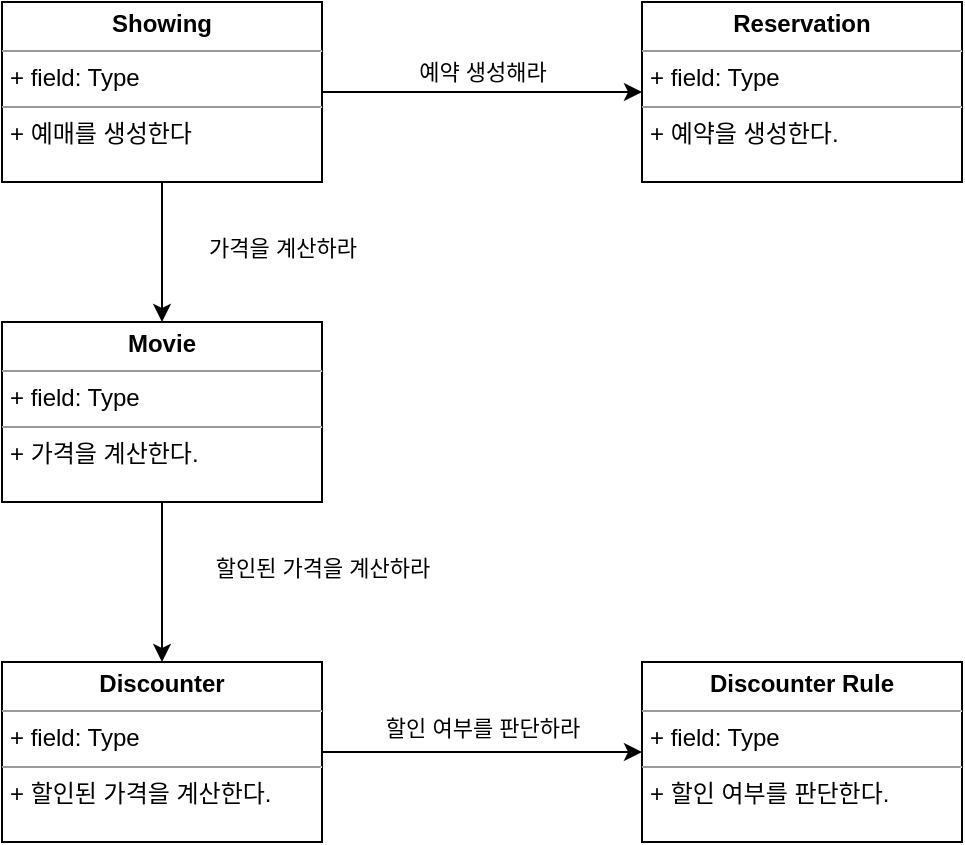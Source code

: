 <mxfile version="21.3.4" type="github" pages="2">
  <diagram name="클래스 다이어그램" id="fg0hdYamoDkEO5FkSazv">
    <mxGraphModel dx="1000" dy="559" grid="1" gridSize="10" guides="1" tooltips="1" connect="1" arrows="1" fold="1" page="1" pageScale="1" pageWidth="827" pageHeight="1169" math="0" shadow="0">
      <root>
        <mxCell id="0" />
        <mxCell id="1" parent="0" />
        <mxCell id="N9k6go1t3sRG1Ku_PZO6-28" style="edgeStyle=orthogonalEdgeStyle;rounded=0;orthogonalLoop=1;jettySize=auto;html=1;" edge="1" parent="1" source="N9k6go1t3sRG1Ku_PZO6-14" target="N9k6go1t3sRG1Ku_PZO6-21">
          <mxGeometry relative="1" as="geometry" />
        </mxCell>
        <mxCell id="N9k6go1t3sRG1Ku_PZO6-31" style="edgeStyle=orthogonalEdgeStyle;rounded=0;orthogonalLoop=1;jettySize=auto;html=1;" edge="1" parent="1" source="N9k6go1t3sRG1Ku_PZO6-14" target="N9k6go1t3sRG1Ku_PZO6-30">
          <mxGeometry relative="1" as="geometry" />
        </mxCell>
        <mxCell id="N9k6go1t3sRG1Ku_PZO6-14" value="&lt;p style=&quot;margin:0px;margin-top:4px;text-align:center;&quot;&gt;&lt;b&gt;Showing&lt;/b&gt;&lt;/p&gt;&lt;hr size=&quot;1&quot;&gt;&lt;p style=&quot;margin:0px;margin-left:4px;&quot;&gt;+ field: Type&lt;/p&gt;&lt;hr size=&quot;1&quot;&gt;&lt;p style=&quot;margin:0px;margin-left:4px;&quot;&gt;+ 예매를 생성한다&lt;/p&gt;" style="verticalAlign=top;align=left;overflow=fill;fontSize=12;fontFamily=Helvetica;html=1;whiteSpace=wrap;" vertex="1" parent="1">
          <mxGeometry x="40" y="40" width="160" height="90" as="geometry" />
        </mxCell>
        <mxCell id="N9k6go1t3sRG1Ku_PZO6-21" value="&lt;p style=&quot;margin:0px;margin-top:4px;text-align:center;&quot;&gt;&lt;b&gt;Reservation&lt;/b&gt;&lt;/p&gt;&lt;hr size=&quot;1&quot;&gt;&lt;p style=&quot;margin:0px;margin-left:4px;&quot;&gt;+ field: Type&lt;/p&gt;&lt;hr size=&quot;1&quot;&gt;&lt;p style=&quot;margin:0px;margin-left:4px;&quot;&gt;+ 예약을 생성한다.&lt;/p&gt;" style="verticalAlign=top;align=left;overflow=fill;fontSize=12;fontFamily=Helvetica;html=1;whiteSpace=wrap;" vertex="1" parent="1">
          <mxGeometry x="360" y="40" width="160" height="90" as="geometry" />
        </mxCell>
        <mxCell id="N9k6go1t3sRG1Ku_PZO6-33" style="edgeStyle=orthogonalEdgeStyle;rounded=0;orthogonalLoop=1;jettySize=auto;html=1;" edge="1" parent="1" source="N9k6go1t3sRG1Ku_PZO6-30" target="N9k6go1t3sRG1Ku_PZO6-32">
          <mxGeometry relative="1" as="geometry" />
        </mxCell>
        <mxCell id="N9k6go1t3sRG1Ku_PZO6-30" value="&lt;p style=&quot;margin:0px;margin-top:4px;text-align:center;&quot;&gt;&lt;b&gt;Movie&lt;/b&gt;&lt;/p&gt;&lt;hr size=&quot;1&quot;&gt;&lt;p style=&quot;margin:0px;margin-left:4px;&quot;&gt;+ field: Type&lt;/p&gt;&lt;hr size=&quot;1&quot;&gt;&lt;p style=&quot;margin:0px;margin-left:4px;&quot;&gt;+ 가격을 계산한다.&lt;/p&gt;" style="verticalAlign=top;align=left;overflow=fill;fontSize=12;fontFamily=Helvetica;html=1;whiteSpace=wrap;" vertex="1" parent="1">
          <mxGeometry x="40" y="200" width="160" height="90" as="geometry" />
        </mxCell>
        <mxCell id="N9k6go1t3sRG1Ku_PZO6-35" style="edgeStyle=orthogonalEdgeStyle;rounded=0;orthogonalLoop=1;jettySize=auto;html=1;" edge="1" parent="1" source="N9k6go1t3sRG1Ku_PZO6-32" target="N9k6go1t3sRG1Ku_PZO6-34">
          <mxGeometry relative="1" as="geometry" />
        </mxCell>
        <mxCell id="N9k6go1t3sRG1Ku_PZO6-32" value="&lt;p style=&quot;margin:0px;margin-top:4px;text-align:center;&quot;&gt;&lt;b&gt;Discounter&lt;/b&gt;&lt;/p&gt;&lt;hr size=&quot;1&quot;&gt;&lt;p style=&quot;margin:0px;margin-left:4px;&quot;&gt;+ field: Type&lt;/p&gt;&lt;hr size=&quot;1&quot;&gt;&lt;p style=&quot;margin:0px;margin-left:4px;&quot;&gt;+ 할인된 가격을 계산한다.&lt;/p&gt;" style="verticalAlign=top;align=left;overflow=fill;fontSize=12;fontFamily=Helvetica;html=1;whiteSpace=wrap;" vertex="1" parent="1">
          <mxGeometry x="40" y="370" width="160" height="90" as="geometry" />
        </mxCell>
        <mxCell id="N9k6go1t3sRG1Ku_PZO6-34" value="&lt;p style=&quot;margin:0px;margin-top:4px;text-align:center;&quot;&gt;&lt;b&gt;Discounter Rule&lt;/b&gt;&lt;/p&gt;&lt;hr size=&quot;1&quot;&gt;&lt;p style=&quot;margin:0px;margin-left:4px;&quot;&gt;+ field: Type&lt;/p&gt;&lt;hr size=&quot;1&quot;&gt;&lt;p style=&quot;margin:0px;margin-left:4px;&quot;&gt;+ 할인 여부를 판단한다.&lt;/p&gt;" style="verticalAlign=top;align=left;overflow=fill;fontSize=12;fontFamily=Helvetica;html=1;whiteSpace=wrap;" vertex="1" parent="1">
          <mxGeometry x="360" y="370" width="160" height="90" as="geometry" />
        </mxCell>
        <mxCell id="N9k6go1t3sRG1Ku_PZO6-37" value="예약 생성해라" style="text;html=1;align=center;verticalAlign=middle;resizable=0;points=[];autosize=1;strokeColor=none;fillColor=none;fontSize=11;fontFamily=Helvetica;fontColor=default;" vertex="1" parent="1">
          <mxGeometry x="235" y="60" width="90" height="30" as="geometry" />
        </mxCell>
        <mxCell id="N9k6go1t3sRG1Ku_PZO6-38" value="가격을 계산하라" style="text;html=1;align=center;verticalAlign=middle;resizable=0;points=[];autosize=1;strokeColor=none;fillColor=none;fontSize=11;fontFamily=Helvetica;fontColor=default;" vertex="1" parent="1">
          <mxGeometry x="130" y="148" width="100" height="30" as="geometry" />
        </mxCell>
        <mxCell id="N9k6go1t3sRG1Ku_PZO6-39" value="할인된 가격을 계산하라" style="text;html=1;align=center;verticalAlign=middle;resizable=0;points=[];autosize=1;strokeColor=none;fillColor=none;fontSize=11;fontFamily=Helvetica;fontColor=default;" vertex="1" parent="1">
          <mxGeometry x="130" y="308" width="140" height="30" as="geometry" />
        </mxCell>
        <mxCell id="N9k6go1t3sRG1Ku_PZO6-40" value="할인 여부를 판단하라" style="text;html=1;align=center;verticalAlign=middle;resizable=0;points=[];autosize=1;strokeColor=none;fillColor=none;fontSize=11;fontFamily=Helvetica;fontColor=default;" vertex="1" parent="1">
          <mxGeometry x="215" y="388" width="130" height="30" as="geometry" />
        </mxCell>
      </root>
    </mxGraphModel>
  </diagram>
  <diagram id="t-sJr2Lxvibr4370Rk68" name="시퀀스 다이어그램">
    <mxGraphModel dx="1050" dy="587" grid="1" gridSize="10" guides="1" tooltips="1" connect="1" arrows="1" fold="1" page="1" pageScale="1" pageWidth="827" pageHeight="1169" math="0" shadow="0">
      <root>
        <mxCell id="0" />
        <mxCell id="1" parent="0" />
        <mxCell id="p2jNRnlfr26-qJUX-Efz-4" style="edgeStyle=elbowEdgeStyle;shape=connector;curved=0;rounded=0;orthogonalLoop=1;jettySize=auto;elbow=vertical;html=1;labelBackgroundColor=default;strokeColor=default;fontFamily=Helvetica;fontSize=11;fontColor=default;endArrow=block;" edge="1" parent="1" source="p2jNRnlfr26-qJUX-Efz-1" target="p2jNRnlfr26-qJUX-Efz-2">
          <mxGeometry relative="1" as="geometry">
            <Array as="points">
              <mxPoint x="240" y="140" />
            </Array>
          </mxGeometry>
        </mxCell>
        <mxCell id="p2jNRnlfr26-qJUX-Efz-1" value="&lt;b&gt;Showing&lt;/b&gt;" style="shape=umlLifeline;perimeter=lifelinePerimeter;whiteSpace=wrap;html=1;container=1;dropTarget=0;collapsible=0;recursiveResize=0;outlineConnect=0;portConstraint=eastwest;newEdgeStyle={&quot;edgeStyle&quot;:&quot;elbowEdgeStyle&quot;,&quot;elbow&quot;:&quot;vertical&quot;,&quot;curved&quot;:0,&quot;rounded&quot;:0};fontFamily=Helvetica;fontSize=11;fontColor=default;" vertex="1" parent="1">
          <mxGeometry x="100" y="40" width="100" height="240" as="geometry" />
        </mxCell>
        <mxCell id="p2jNRnlfr26-qJUX-Efz-11" style="edgeStyle=elbowEdgeStyle;shape=connector;curved=0;rounded=0;orthogonalLoop=1;jettySize=auto;elbow=vertical;html=1;labelBackgroundColor=default;strokeColor=default;fontFamily=Helvetica;fontSize=11;fontColor=default;endArrow=block;" edge="1" parent="1" source="p2jNRnlfr26-qJUX-Efz-1" target="p2jNRnlfr26-qJUX-Efz-3">
          <mxGeometry relative="1" as="geometry">
            <Array as="points">
              <mxPoint x="360" y="220" />
              <mxPoint x="260" y="200" />
            </Array>
          </mxGeometry>
        </mxCell>
        <mxCell id="p2jNRnlfr26-qJUX-Efz-14" style="edgeStyle=elbowEdgeStyle;shape=connector;curved=0;rounded=0;orthogonalLoop=1;jettySize=auto;elbow=vertical;html=1;labelBackgroundColor=default;strokeColor=default;fontFamily=Helvetica;fontSize=11;fontColor=default;endArrow=block;" edge="1" parent="1" source="p2jNRnlfr26-qJUX-Efz-2" target="p2jNRnlfr26-qJUX-Efz-13">
          <mxGeometry relative="1" as="geometry" />
        </mxCell>
        <mxCell id="p2jNRnlfr26-qJUX-Efz-2" value="&lt;b&gt;Movie&lt;/b&gt;" style="shape=umlLifeline;perimeter=lifelinePerimeter;whiteSpace=wrap;html=1;container=1;dropTarget=0;collapsible=0;recursiveResize=0;outlineConnect=0;portConstraint=eastwest;newEdgeStyle={&quot;edgeStyle&quot;:&quot;elbowEdgeStyle&quot;,&quot;elbow&quot;:&quot;vertical&quot;,&quot;curved&quot;:0,&quot;rounded&quot;:0};fontFamily=Helvetica;fontSize=11;fontColor=default;" vertex="1" parent="1">
          <mxGeometry x="270" y="40" width="100" height="240" as="geometry" />
        </mxCell>
        <mxCell id="p2jNRnlfr26-qJUX-Efz-3" value="&lt;b&gt;Reservation&lt;/b&gt;" style="shape=umlLifeline;perimeter=lifelinePerimeter;whiteSpace=wrap;html=1;container=1;dropTarget=0;collapsible=0;recursiveResize=0;outlineConnect=0;portConstraint=eastwest;newEdgeStyle={&quot;edgeStyle&quot;:&quot;elbowEdgeStyle&quot;,&quot;elbow&quot;:&quot;vertical&quot;,&quot;curved&quot;:0,&quot;rounded&quot;:0};fontFamily=Helvetica;fontSize=11;fontColor=default;" vertex="1" parent="1">
          <mxGeometry x="560" y="40" width="100" height="240" as="geometry" />
        </mxCell>
        <mxCell id="p2jNRnlfr26-qJUX-Efz-5" value="가격을 계산하라" style="text;html=1;align=center;verticalAlign=middle;resizable=0;points=[];autosize=1;strokeColor=none;fillColor=none;fontSize=11;fontFamily=Helvetica;fontColor=default;" vertex="1" parent="1">
          <mxGeometry x="180" y="110" width="100" height="30" as="geometry" />
        </mxCell>
        <mxCell id="p2jNRnlfr26-qJUX-Efz-10" value="예매하라" style="html=1;verticalAlign=bottom;endArrow=block;edgeStyle=elbowEdgeStyle;elbow=vertical;curved=0;rounded=0;labelBackgroundColor=default;strokeColor=default;fontFamily=Helvetica;fontSize=11;fontColor=default;shape=connector;" edge="1" parent="1" target="p2jNRnlfr26-qJUX-Efz-1">
          <mxGeometry width="80" relative="1" as="geometry">
            <mxPoint x="80" y="120" as="sourcePoint" />
            <mxPoint x="100" y="100" as="targetPoint" />
            <Array as="points">
              <mxPoint x="100" y="120" />
            </Array>
          </mxGeometry>
        </mxCell>
        <mxCell id="p2jNRnlfr26-qJUX-Efz-12" value="예약을 생성해라" style="text;html=1;align=center;verticalAlign=middle;resizable=0;points=[];autosize=1;strokeColor=none;fillColor=none;fontSize=11;fontFamily=Helvetica;fontColor=default;" vertex="1" parent="1">
          <mxGeometry x="180" y="190" width="100" height="30" as="geometry" />
        </mxCell>
        <mxCell id="p2jNRnlfr26-qJUX-Efz-13" value="&lt;b&gt;Discounter&lt;/b&gt;" style="shape=umlLifeline;perimeter=lifelinePerimeter;whiteSpace=wrap;html=1;container=1;dropTarget=0;collapsible=0;recursiveResize=0;outlineConnect=0;portConstraint=eastwest;newEdgeStyle={&quot;edgeStyle&quot;:&quot;elbowEdgeStyle&quot;,&quot;elbow&quot;:&quot;vertical&quot;,&quot;curved&quot;:0,&quot;rounded&quot;:0};fontFamily=Helvetica;fontSize=11;fontColor=default;" vertex="1" parent="1">
          <mxGeometry x="420" y="40" width="100" height="240" as="geometry" />
        </mxCell>
        <mxCell id="p2jNRnlfr26-qJUX-Efz-15" value="할인된 가격을 계산하라" style="text;html=1;align=center;verticalAlign=middle;resizable=0;points=[];autosize=1;strokeColor=none;fillColor=none;fontSize=11;fontFamily=Helvetica;fontColor=default;" vertex="1" parent="1">
          <mxGeometry x="320" y="130" width="140" height="30" as="geometry" />
        </mxCell>
      </root>
    </mxGraphModel>
  </diagram>
</mxfile>
